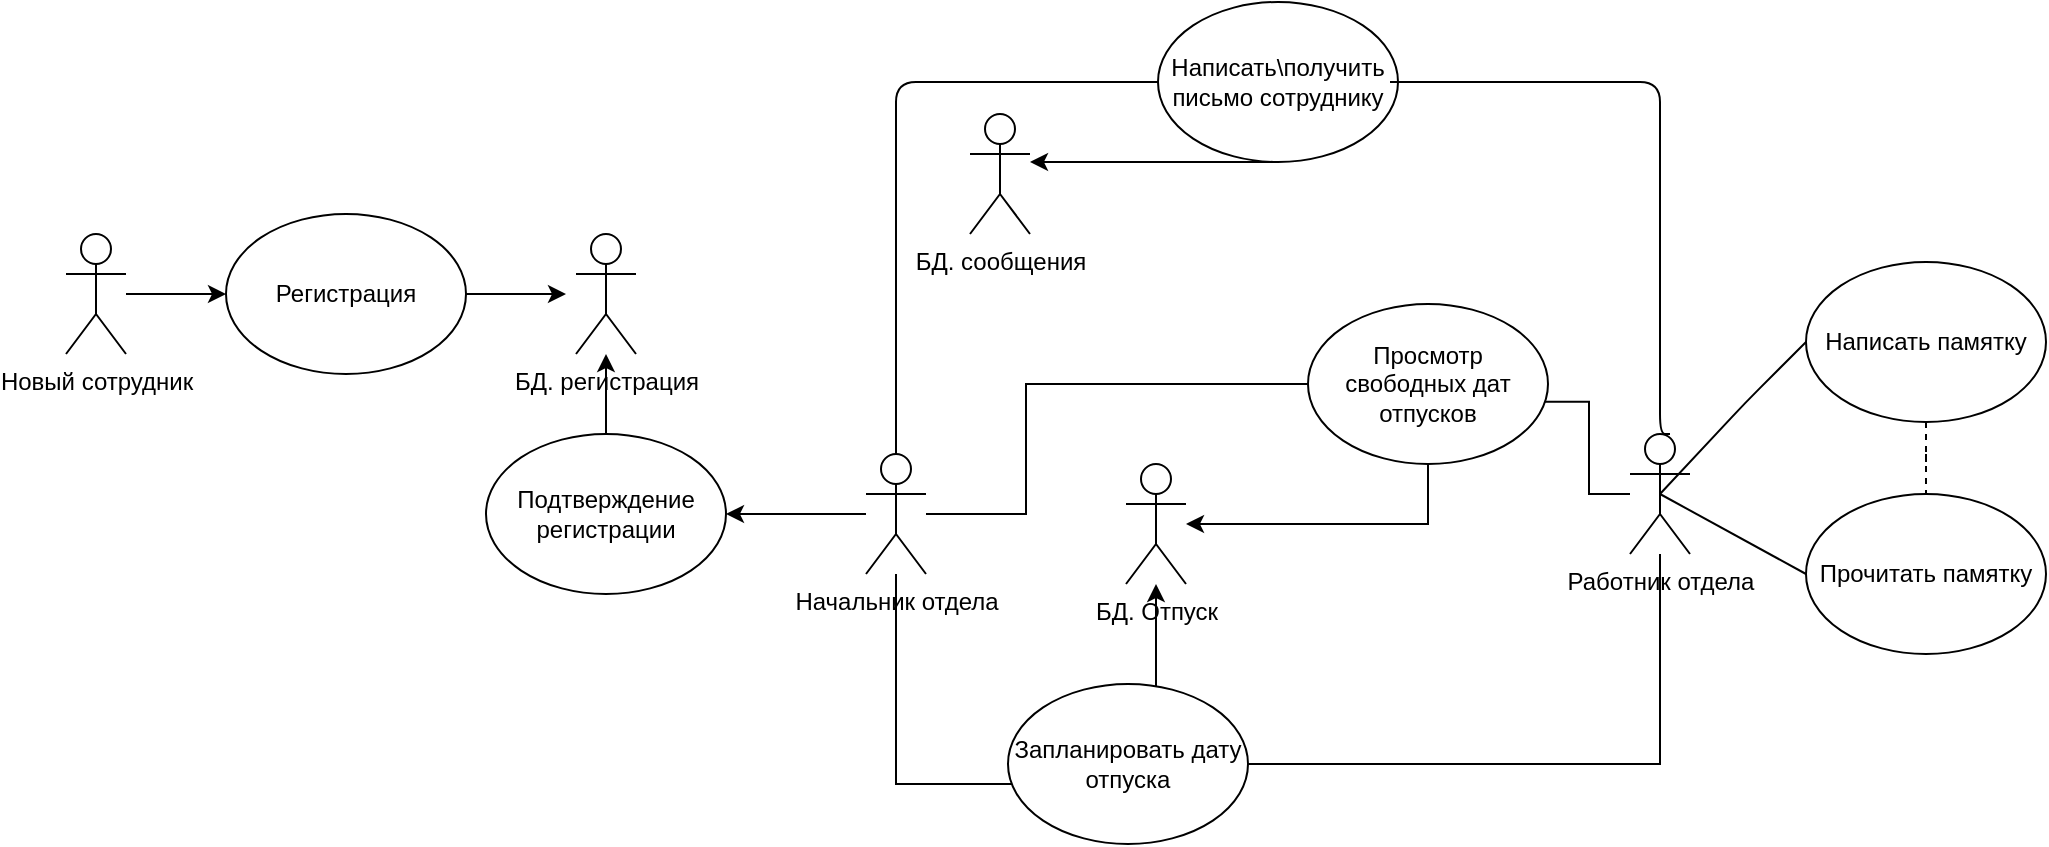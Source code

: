 <mxfile version="14.6.13" type="github"><diagram id="wUC6_WIEAiAtnUcK9G0Z" name="Page-1"><mxGraphModel dx="1118" dy="438" grid="1" gridSize="10" guides="1" tooltips="1" connect="1" arrows="1" fold="1" page="1" pageScale="1" pageWidth="827" pageHeight="1169" math="0" shadow="0"><root><mxCell id="0"/><mxCell id="1" parent="0"/><mxCell id="MhSBgCRWNavzEiCQKKc9-6" style="edgeStyle=orthogonalEdgeStyle;rounded=0;orthogonalLoop=1;jettySize=auto;html=1;" edge="1" parent="1" source="MhSBgCRWNavzEiCQKKc9-10" target="MhSBgCRWNavzEiCQKKc9-16"><mxGeometry relative="1" as="geometry"/></mxCell><mxCell id="MhSBgCRWNavzEiCQKKc9-7" style="edgeStyle=orthogonalEdgeStyle;rounded=1;orthogonalLoop=1;jettySize=auto;html=1;strokeColor=#000000;entryX=0;entryY=0.5;entryDx=0;entryDy=0;endArrow=none;endFill=0;" edge="1" parent="1" source="MhSBgCRWNavzEiCQKKc9-10" target="MhSBgCRWNavzEiCQKKc9-32"><mxGeometry relative="1" as="geometry"><mxPoint x="582" y="370" as="targetPoint"/><Array as="points"><mxPoint x="455" y="370"/></Array></mxGeometry></mxCell><mxCell id="MhSBgCRWNavzEiCQKKc9-46" style="edgeStyle=orthogonalEdgeStyle;rounded=0;orthogonalLoop=1;jettySize=auto;html=1;" edge="1" parent="1" source="MhSBgCRWNavzEiCQKKc9-10"><mxGeometry relative="1" as="geometry"><mxPoint x="730" y="550" as="targetPoint"/><Array as="points"><mxPoint x="520" y="586"/><mxPoint x="520" y="521"/></Array></mxGeometry></mxCell><mxCell id="MhSBgCRWNavzEiCQKKc9-47" style="edgeStyle=orthogonalEdgeStyle;rounded=0;orthogonalLoop=1;jettySize=auto;html=1;" edge="1" parent="1" source="MhSBgCRWNavzEiCQKKc9-10"><mxGeometry relative="1" as="geometry"><mxPoint x="530" y="721" as="targetPoint"/><Array as="points"><mxPoint x="455" y="721"/></Array></mxGeometry></mxCell><mxCell id="MhSBgCRWNavzEiCQKKc9-10" value="Начальник отдела" style="shape=umlActor;verticalLabelPosition=bottom;verticalAlign=top;html=1;outlineConnect=0;" vertex="1" parent="1"><mxGeometry x="440" y="556" width="30" height="60" as="geometry"/></mxCell><mxCell id="MhSBgCRWNavzEiCQKKc9-11" style="edgeStyle=orthogonalEdgeStyle;rounded=0;orthogonalLoop=1;jettySize=auto;html=1;entryX=0;entryY=0.5;entryDx=0;entryDy=0;" edge="1" parent="1" source="MhSBgCRWNavzEiCQKKc9-12" target="MhSBgCRWNavzEiCQKKc9-14"><mxGeometry relative="1" as="geometry"><mxPoint x="250" y="476" as="targetPoint"/></mxGeometry></mxCell><mxCell id="MhSBgCRWNavzEiCQKKc9-12" value="Новый сотрудник" style="shape=umlActor;verticalLabelPosition=bottom;verticalAlign=top;html=1;outlineConnect=0;" vertex="1" parent="1"><mxGeometry x="40" y="446" width="30" height="60" as="geometry"/></mxCell><mxCell id="MhSBgCRWNavzEiCQKKc9-13" style="edgeStyle=orthogonalEdgeStyle;rounded=0;orthogonalLoop=1;jettySize=auto;html=1;" edge="1" parent="1" source="MhSBgCRWNavzEiCQKKc9-14"><mxGeometry relative="1" as="geometry"><mxPoint x="290" y="476" as="targetPoint"/></mxGeometry></mxCell><mxCell id="MhSBgCRWNavzEiCQKKc9-14" value="Регистрация" style="ellipse;whiteSpace=wrap;html=1;" vertex="1" parent="1"><mxGeometry x="120" y="436" width="120" height="80" as="geometry"/></mxCell><mxCell id="MhSBgCRWNavzEiCQKKc9-15" style="edgeStyle=orthogonalEdgeStyle;rounded=0;orthogonalLoop=1;jettySize=auto;html=1;" edge="1" parent="1" source="MhSBgCRWNavzEiCQKKc9-16" target="MhSBgCRWNavzEiCQKKc9-25"><mxGeometry relative="1" as="geometry"/></mxCell><mxCell id="MhSBgCRWNavzEiCQKKc9-16" value="Подтверждение регистрации" style="ellipse;whiteSpace=wrap;html=1;" vertex="1" parent="1"><mxGeometry x="250" y="546" width="120" height="80" as="geometry"/></mxCell><mxCell id="MhSBgCRWNavzEiCQKKc9-45" style="edgeStyle=orthogonalEdgeStyle;rounded=0;orthogonalLoop=1;jettySize=auto;html=1;entryX=0.01;entryY=0.611;entryDx=0;entryDy=0;entryPerimeter=0;" edge="1" parent="1" source="MhSBgCRWNavzEiCQKKc9-22" target="MhSBgCRWNavzEiCQKKc9-34"><mxGeometry relative="1" as="geometry"/></mxCell><mxCell id="MhSBgCRWNavzEiCQKKc9-48" style="edgeStyle=orthogonalEdgeStyle;rounded=0;orthogonalLoop=1;jettySize=auto;html=1;entryX=0.325;entryY=0.863;entryDx=0;entryDy=0;entryPerimeter=0;" edge="1" parent="1" source="MhSBgCRWNavzEiCQKKc9-22" target="MhSBgCRWNavzEiCQKKc9-38"><mxGeometry relative="1" as="geometry"><mxPoint x="660" y="711" as="targetPoint"/><Array as="points"><mxPoint x="837" y="711"/><mxPoint x="550" y="711"/></Array></mxGeometry></mxCell><mxCell id="MhSBgCRWNavzEiCQKKc9-22" value="Работник отдела" style="shape=umlActor;verticalLabelPosition=bottom;verticalAlign=top;html=1;outlineConnect=0;" vertex="1" parent="1"><mxGeometry x="822" y="546" width="30" height="60" as="geometry"/></mxCell><mxCell id="MhSBgCRWNavzEiCQKKc9-25" value="БД. регистрация" style="shape=umlActor;verticalLabelPosition=bottom;verticalAlign=top;html=1;outlineConnect=0;" vertex="1" parent="1"><mxGeometry x="295" y="446" width="30" height="60" as="geometry"/></mxCell><mxCell id="MhSBgCRWNavzEiCQKKc9-31" style="edgeStyle=orthogonalEdgeStyle;rounded=1;orthogonalLoop=1;jettySize=auto;html=1;strokeColor=#000000;" edge="1" parent="1" source="MhSBgCRWNavzEiCQKKc9-32" target="MhSBgCRWNavzEiCQKKc9-36"><mxGeometry relative="1" as="geometry"><Array as="points"><mxPoint x="582" y="410"/><mxPoint x="582" y="410"/></Array></mxGeometry></mxCell><mxCell id="MhSBgCRWNavzEiCQKKc9-32" value="Написать\получить письмо сотруднику" style="ellipse;whiteSpace=wrap;html=1;" vertex="1" parent="1"><mxGeometry x="586" y="330" width="120" height="80" as="geometry"/></mxCell><mxCell id="MhSBgCRWNavzEiCQKKc9-33" style="edgeStyle=orthogonalEdgeStyle;rounded=0;orthogonalLoop=1;jettySize=auto;html=1;endArrow=classic;endFill=1;strokeColor=#000000;" edge="1" parent="1" source="MhSBgCRWNavzEiCQKKc9-34" target="MhSBgCRWNavzEiCQKKc9-41"><mxGeometry relative="1" as="geometry"><Array as="points"><mxPoint x="721" y="591"/></Array></mxGeometry></mxCell><mxCell id="MhSBgCRWNavzEiCQKKc9-34" value="Просмотр свободных дат отпусков&lt;span style=&quot;color: rgba(0 , 0 , 0 , 0) ; font-family: monospace ; font-size: 0px&quot;&gt;%3CmxGraphModel%3E%3Croot%3E%3CmxCell%20id%3D%220%22%2F%3E%3CmxCell%20id%3D%221%22%20parent%3D%220%22%2F%3E%3CmxCell%20id%3D%222%22%20value%3D%22%D0%91%D0%94.%20%D1%80%D0%B5%D0%B3%D0%B8%D1%81%D1%82%D1%80%D0%B0%D1%86%D0%B8%D1%8F%22%20style%3D%22shape%3DumlActor%3BverticalLabelPosition%3Dbottom%3BverticalAlign%3Dtop%3Bhtml%3D1%3BoutlineConnect%3D0%3B%22%20vertex%3D%221%22%20parent%3D%221%22%3E%3CmxGeometry%20x%3D%22123%22%20y%3D%22286%22%20width%3D%2230%22%20height%3D%2260%22%20as%3D%22geometry%22%2F%3E%3C%2FmxCell%3E%3C%2Froot%3E%3C%2FmxGraphModel%3E&lt;/span&gt;" style="ellipse;whiteSpace=wrap;html=1;" vertex="1" parent="1"><mxGeometry x="661" y="481" width="120" height="80" as="geometry"/></mxCell><mxCell id="MhSBgCRWNavzEiCQKKc9-35" style="edgeStyle=orthogonalEdgeStyle;rounded=1;orthogonalLoop=1;jettySize=auto;html=1;strokeColor=#000000;endArrow=none;endFill=0;exitX=0.667;exitY=0;exitDx=0;exitDy=0;exitPerimeter=0;" edge="1" parent="1" source="MhSBgCRWNavzEiCQKKc9-22"><mxGeometry relative="1" as="geometry"><mxPoint x="702" y="370" as="targetPoint"/><mxPoint x="832" y="546" as="sourcePoint"/><Array as="points"><mxPoint x="837" y="546"/><mxPoint x="837" y="370"/></Array></mxGeometry></mxCell><mxCell id="MhSBgCRWNavzEiCQKKc9-36" value="БД. сообщения" style="shape=umlActor;verticalLabelPosition=bottom;verticalAlign=top;html=1;outlineConnect=0;" vertex="1" parent="1"><mxGeometry x="492" y="386" width="30" height="60" as="geometry"/></mxCell><mxCell id="MhSBgCRWNavzEiCQKKc9-37" style="edgeStyle=orthogonalEdgeStyle;rounded=0;orthogonalLoop=1;jettySize=auto;html=1;endArrow=classic;endFill=1;strokeColor=#000000;" edge="1" parent="1" source="MhSBgCRWNavzEiCQKKc9-38" target="MhSBgCRWNavzEiCQKKc9-41"><mxGeometry relative="1" as="geometry"><Array as="points"><mxPoint x="585" y="661"/><mxPoint x="585" y="661"/></Array></mxGeometry></mxCell><mxCell id="MhSBgCRWNavzEiCQKKc9-38" value="Запланировать дату отпуска" style="ellipse;whiteSpace=wrap;html=1;" vertex="1" parent="1"><mxGeometry x="511" y="671" width="120" height="80" as="geometry"/></mxCell><mxCell id="MhSBgCRWNavzEiCQKKc9-39" value="Прочитать памятку" style="ellipse;whiteSpace=wrap;html=1;" vertex="1" parent="1"><mxGeometry x="910" y="576" width="120" height="80" as="geometry"/></mxCell><mxCell id="MhSBgCRWNavzEiCQKKc9-40" value="" style="endArrow=none;html=1;strokeColor=#000000;entryX=0;entryY=0.5;entryDx=0;entryDy=0;exitX=0.5;exitY=0.5;exitDx=0;exitDy=0;exitPerimeter=0;" edge="1" parent="1" source="MhSBgCRWNavzEiCQKKc9-22" target="MhSBgCRWNavzEiCQKKc9-39"><mxGeometry width="50" height="50" relative="1" as="geometry"><mxPoint x="850" y="576" as="sourcePoint"/><mxPoint x="540" y="570" as="targetPoint"/></mxGeometry></mxCell><mxCell id="MhSBgCRWNavzEiCQKKc9-41" value="БД. Отпуск" style="shape=umlActor;verticalLabelPosition=bottom;verticalAlign=top;html=1;outlineConnect=0;" vertex="1" parent="1"><mxGeometry x="570" y="561" width="30" height="60" as="geometry"/></mxCell><mxCell id="MhSBgCRWNavzEiCQKKc9-42" style="edgeStyle=orthogonalEdgeStyle;rounded=0;orthogonalLoop=1;jettySize=auto;html=1;entryX=0.5;entryY=0;entryDx=0;entryDy=0;startArrow=none;startFill=0;endArrow=none;endFill=0;dashed=1;" edge="1" parent="1" source="MhSBgCRWNavzEiCQKKc9-43" target="MhSBgCRWNavzEiCQKKc9-39"><mxGeometry relative="1" as="geometry"/></mxCell><mxCell id="MhSBgCRWNavzEiCQKKc9-43" value="Написать памятку" style="ellipse;whiteSpace=wrap;html=1;" vertex="1" parent="1"><mxGeometry x="910" y="460" width="120" height="80" as="geometry"/></mxCell><mxCell id="MhSBgCRWNavzEiCQKKc9-44" value="" style="endArrow=none;html=1;strokeColor=#000000;entryX=0;entryY=0.5;entryDx=0;entryDy=0;exitX=0.5;exitY=0.5;exitDx=0;exitDy=0;exitPerimeter=0;" edge="1" parent="1" source="MhSBgCRWNavzEiCQKKc9-22" target="MhSBgCRWNavzEiCQKKc9-43"><mxGeometry width="50" height="50" relative="1" as="geometry"><mxPoint x="840" y="580" as="sourcePoint"/><mxPoint x="920" y="626" as="targetPoint"/><Array as="points"><mxPoint x="880" y="530"/></Array></mxGeometry></mxCell></root></mxGraphModel></diagram></mxfile>